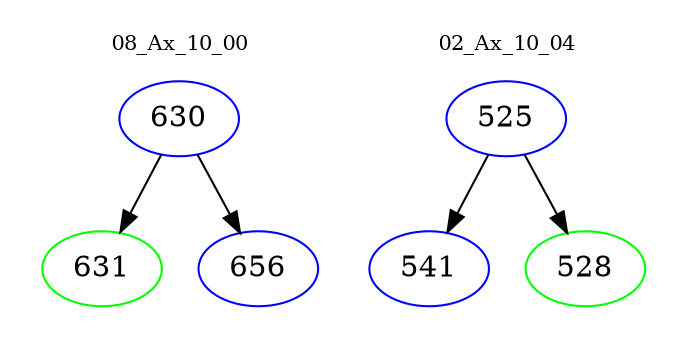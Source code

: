 digraph{
subgraph cluster_0 {
color = white
label = "08_Ax_10_00";
fontsize=10;
T0_630 [label="630", color="blue"]
T0_630 -> T0_631 [color="black"]
T0_631 [label="631", color="green"]
T0_630 -> T0_656 [color="black"]
T0_656 [label="656", color="blue"]
}
subgraph cluster_1 {
color = white
label = "02_Ax_10_04";
fontsize=10;
T1_525 [label="525", color="blue"]
T1_525 -> T1_541 [color="black"]
T1_541 [label="541", color="blue"]
T1_525 -> T1_528 [color="black"]
T1_528 [label="528", color="green"]
}
}

